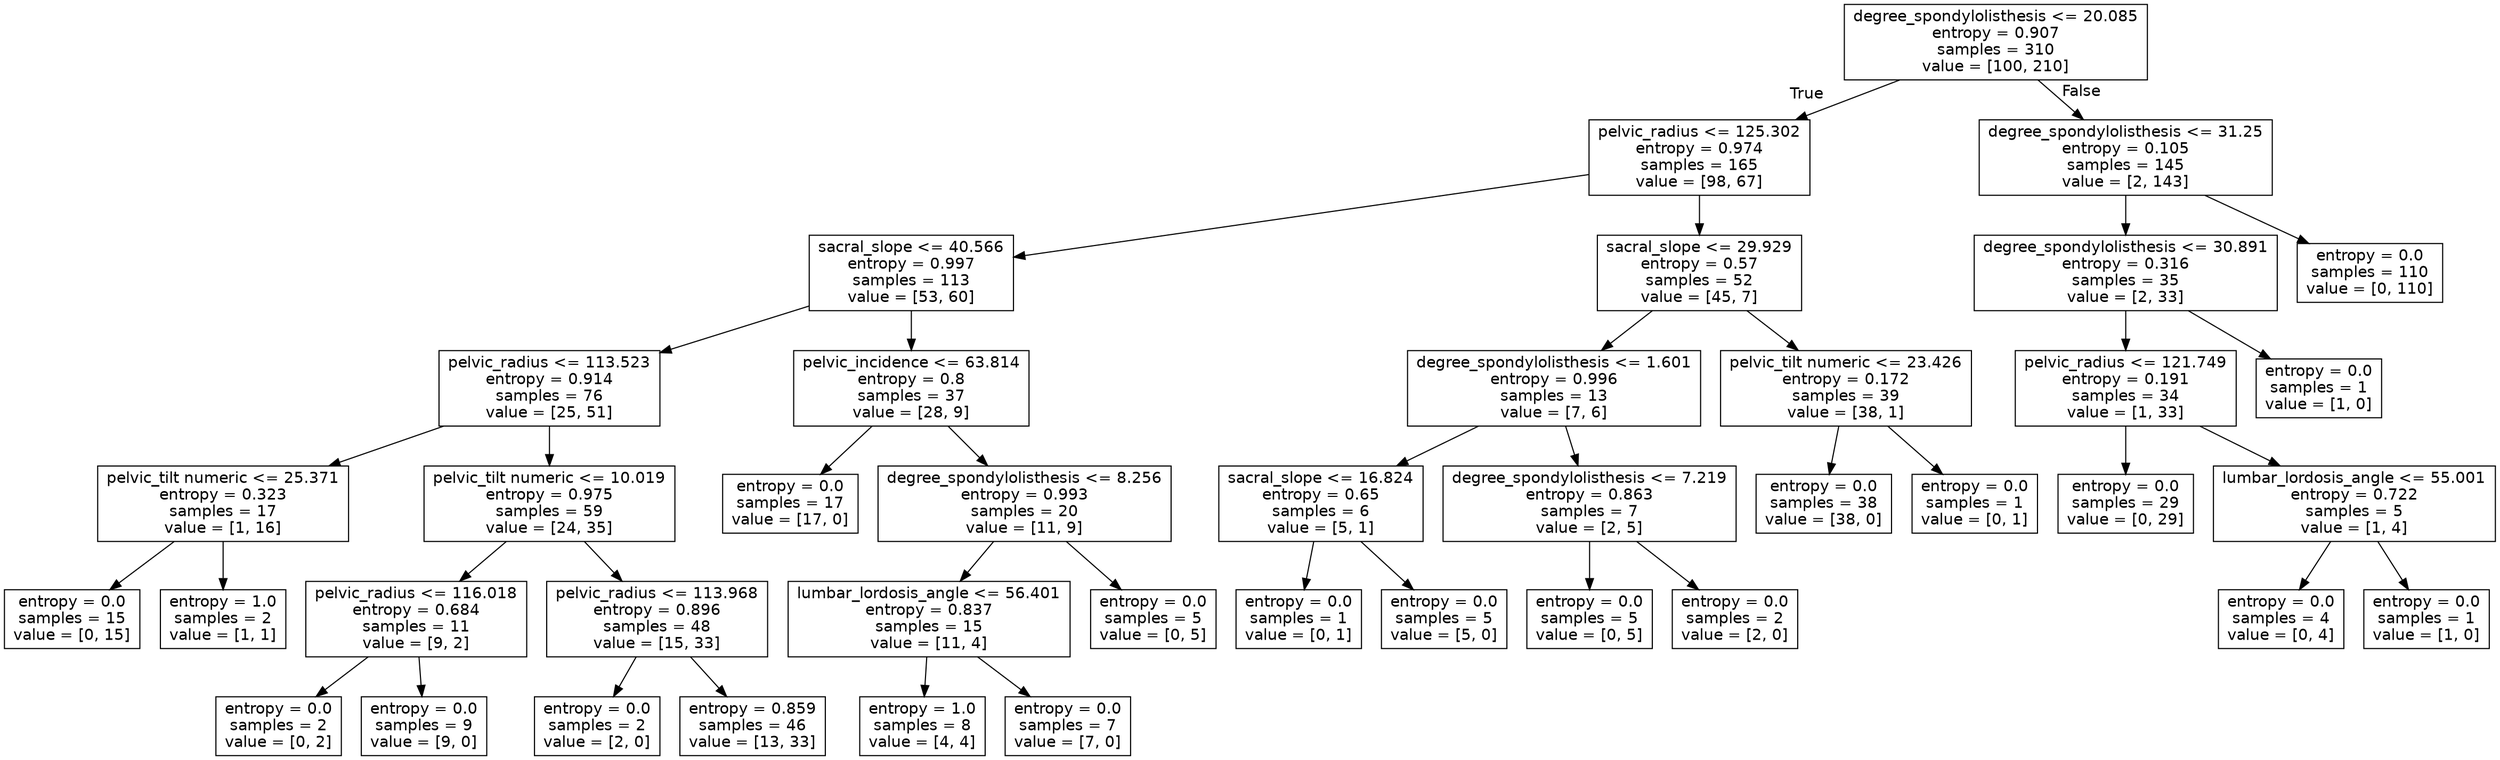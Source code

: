 digraph Tree {
node [shape=box, fontname="helvetica"] ;
edge [fontname="helvetica"] ;
0 [label="degree_spondylolisthesis <= 20.085\nentropy = 0.907\nsamples = 310\nvalue = [100, 210]"] ;
1 [label="pelvic_radius <= 125.302\nentropy = 0.974\nsamples = 165\nvalue = [98, 67]"] ;
0 -> 1 [labeldistance=2.5, labelangle=45, headlabel="True"] ;
2 [label="sacral_slope <= 40.566\nentropy = 0.997\nsamples = 113\nvalue = [53, 60]"] ;
1 -> 2 ;
3 [label="pelvic_radius <= 113.523\nentropy = 0.914\nsamples = 76\nvalue = [25, 51]"] ;
2 -> 3 ;
4 [label="pelvic_tilt numeric <= 25.371\nentropy = 0.323\nsamples = 17\nvalue = [1, 16]"] ;
3 -> 4 ;
5 [label="entropy = 0.0\nsamples = 15\nvalue = [0, 15]"] ;
4 -> 5 ;
6 [label="entropy = 1.0\nsamples = 2\nvalue = [1, 1]"] ;
4 -> 6 ;
7 [label="pelvic_tilt numeric <= 10.019\nentropy = 0.975\nsamples = 59\nvalue = [24, 35]"] ;
3 -> 7 ;
8 [label="pelvic_radius <= 116.018\nentropy = 0.684\nsamples = 11\nvalue = [9, 2]"] ;
7 -> 8 ;
9 [label="entropy = 0.0\nsamples = 2\nvalue = [0, 2]"] ;
8 -> 9 ;
10 [label="entropy = 0.0\nsamples = 9\nvalue = [9, 0]"] ;
8 -> 10 ;
11 [label="pelvic_radius <= 113.968\nentropy = 0.896\nsamples = 48\nvalue = [15, 33]"] ;
7 -> 11 ;
12 [label="entropy = 0.0\nsamples = 2\nvalue = [2, 0]"] ;
11 -> 12 ;
13 [label="entropy = 0.859\nsamples = 46\nvalue = [13, 33]"] ;
11 -> 13 ;
14 [label="pelvic_incidence <= 63.814\nentropy = 0.8\nsamples = 37\nvalue = [28, 9]"] ;
2 -> 14 ;
15 [label="entropy = 0.0\nsamples = 17\nvalue = [17, 0]"] ;
14 -> 15 ;
16 [label="degree_spondylolisthesis <= 8.256\nentropy = 0.993\nsamples = 20\nvalue = [11, 9]"] ;
14 -> 16 ;
17 [label="lumbar_lordosis_angle <= 56.401\nentropy = 0.837\nsamples = 15\nvalue = [11, 4]"] ;
16 -> 17 ;
18 [label="entropy = 1.0\nsamples = 8\nvalue = [4, 4]"] ;
17 -> 18 ;
19 [label="entropy = 0.0\nsamples = 7\nvalue = [7, 0]"] ;
17 -> 19 ;
20 [label="entropy = 0.0\nsamples = 5\nvalue = [0, 5]"] ;
16 -> 20 ;
21 [label="sacral_slope <= 29.929\nentropy = 0.57\nsamples = 52\nvalue = [45, 7]"] ;
1 -> 21 ;
22 [label="degree_spondylolisthesis <= 1.601\nentropy = 0.996\nsamples = 13\nvalue = [7, 6]"] ;
21 -> 22 ;
23 [label="sacral_slope <= 16.824\nentropy = 0.65\nsamples = 6\nvalue = [5, 1]"] ;
22 -> 23 ;
24 [label="entropy = 0.0\nsamples = 1\nvalue = [0, 1]"] ;
23 -> 24 ;
25 [label="entropy = 0.0\nsamples = 5\nvalue = [5, 0]"] ;
23 -> 25 ;
26 [label="degree_spondylolisthesis <= 7.219\nentropy = 0.863\nsamples = 7\nvalue = [2, 5]"] ;
22 -> 26 ;
27 [label="entropy = 0.0\nsamples = 5\nvalue = [0, 5]"] ;
26 -> 27 ;
28 [label="entropy = 0.0\nsamples = 2\nvalue = [2, 0]"] ;
26 -> 28 ;
29 [label="pelvic_tilt numeric <= 23.426\nentropy = 0.172\nsamples = 39\nvalue = [38, 1]"] ;
21 -> 29 ;
30 [label="entropy = 0.0\nsamples = 38\nvalue = [38, 0]"] ;
29 -> 30 ;
31 [label="entropy = 0.0\nsamples = 1\nvalue = [0, 1]"] ;
29 -> 31 ;
32 [label="degree_spondylolisthesis <= 31.25\nentropy = 0.105\nsamples = 145\nvalue = [2, 143]"] ;
0 -> 32 [labeldistance=2.5, labelangle=-45, headlabel="False"] ;
33 [label="degree_spondylolisthesis <= 30.891\nentropy = 0.316\nsamples = 35\nvalue = [2, 33]"] ;
32 -> 33 ;
34 [label="pelvic_radius <= 121.749\nentropy = 0.191\nsamples = 34\nvalue = [1, 33]"] ;
33 -> 34 ;
35 [label="entropy = 0.0\nsamples = 29\nvalue = [0, 29]"] ;
34 -> 35 ;
36 [label="lumbar_lordosis_angle <= 55.001\nentropy = 0.722\nsamples = 5\nvalue = [1, 4]"] ;
34 -> 36 ;
37 [label="entropy = 0.0\nsamples = 4\nvalue = [0, 4]"] ;
36 -> 37 ;
38 [label="entropy = 0.0\nsamples = 1\nvalue = [1, 0]"] ;
36 -> 38 ;
39 [label="entropy = 0.0\nsamples = 1\nvalue = [1, 0]"] ;
33 -> 39 ;
40 [label="entropy = 0.0\nsamples = 110\nvalue = [0, 110]"] ;
32 -> 40 ;
}
